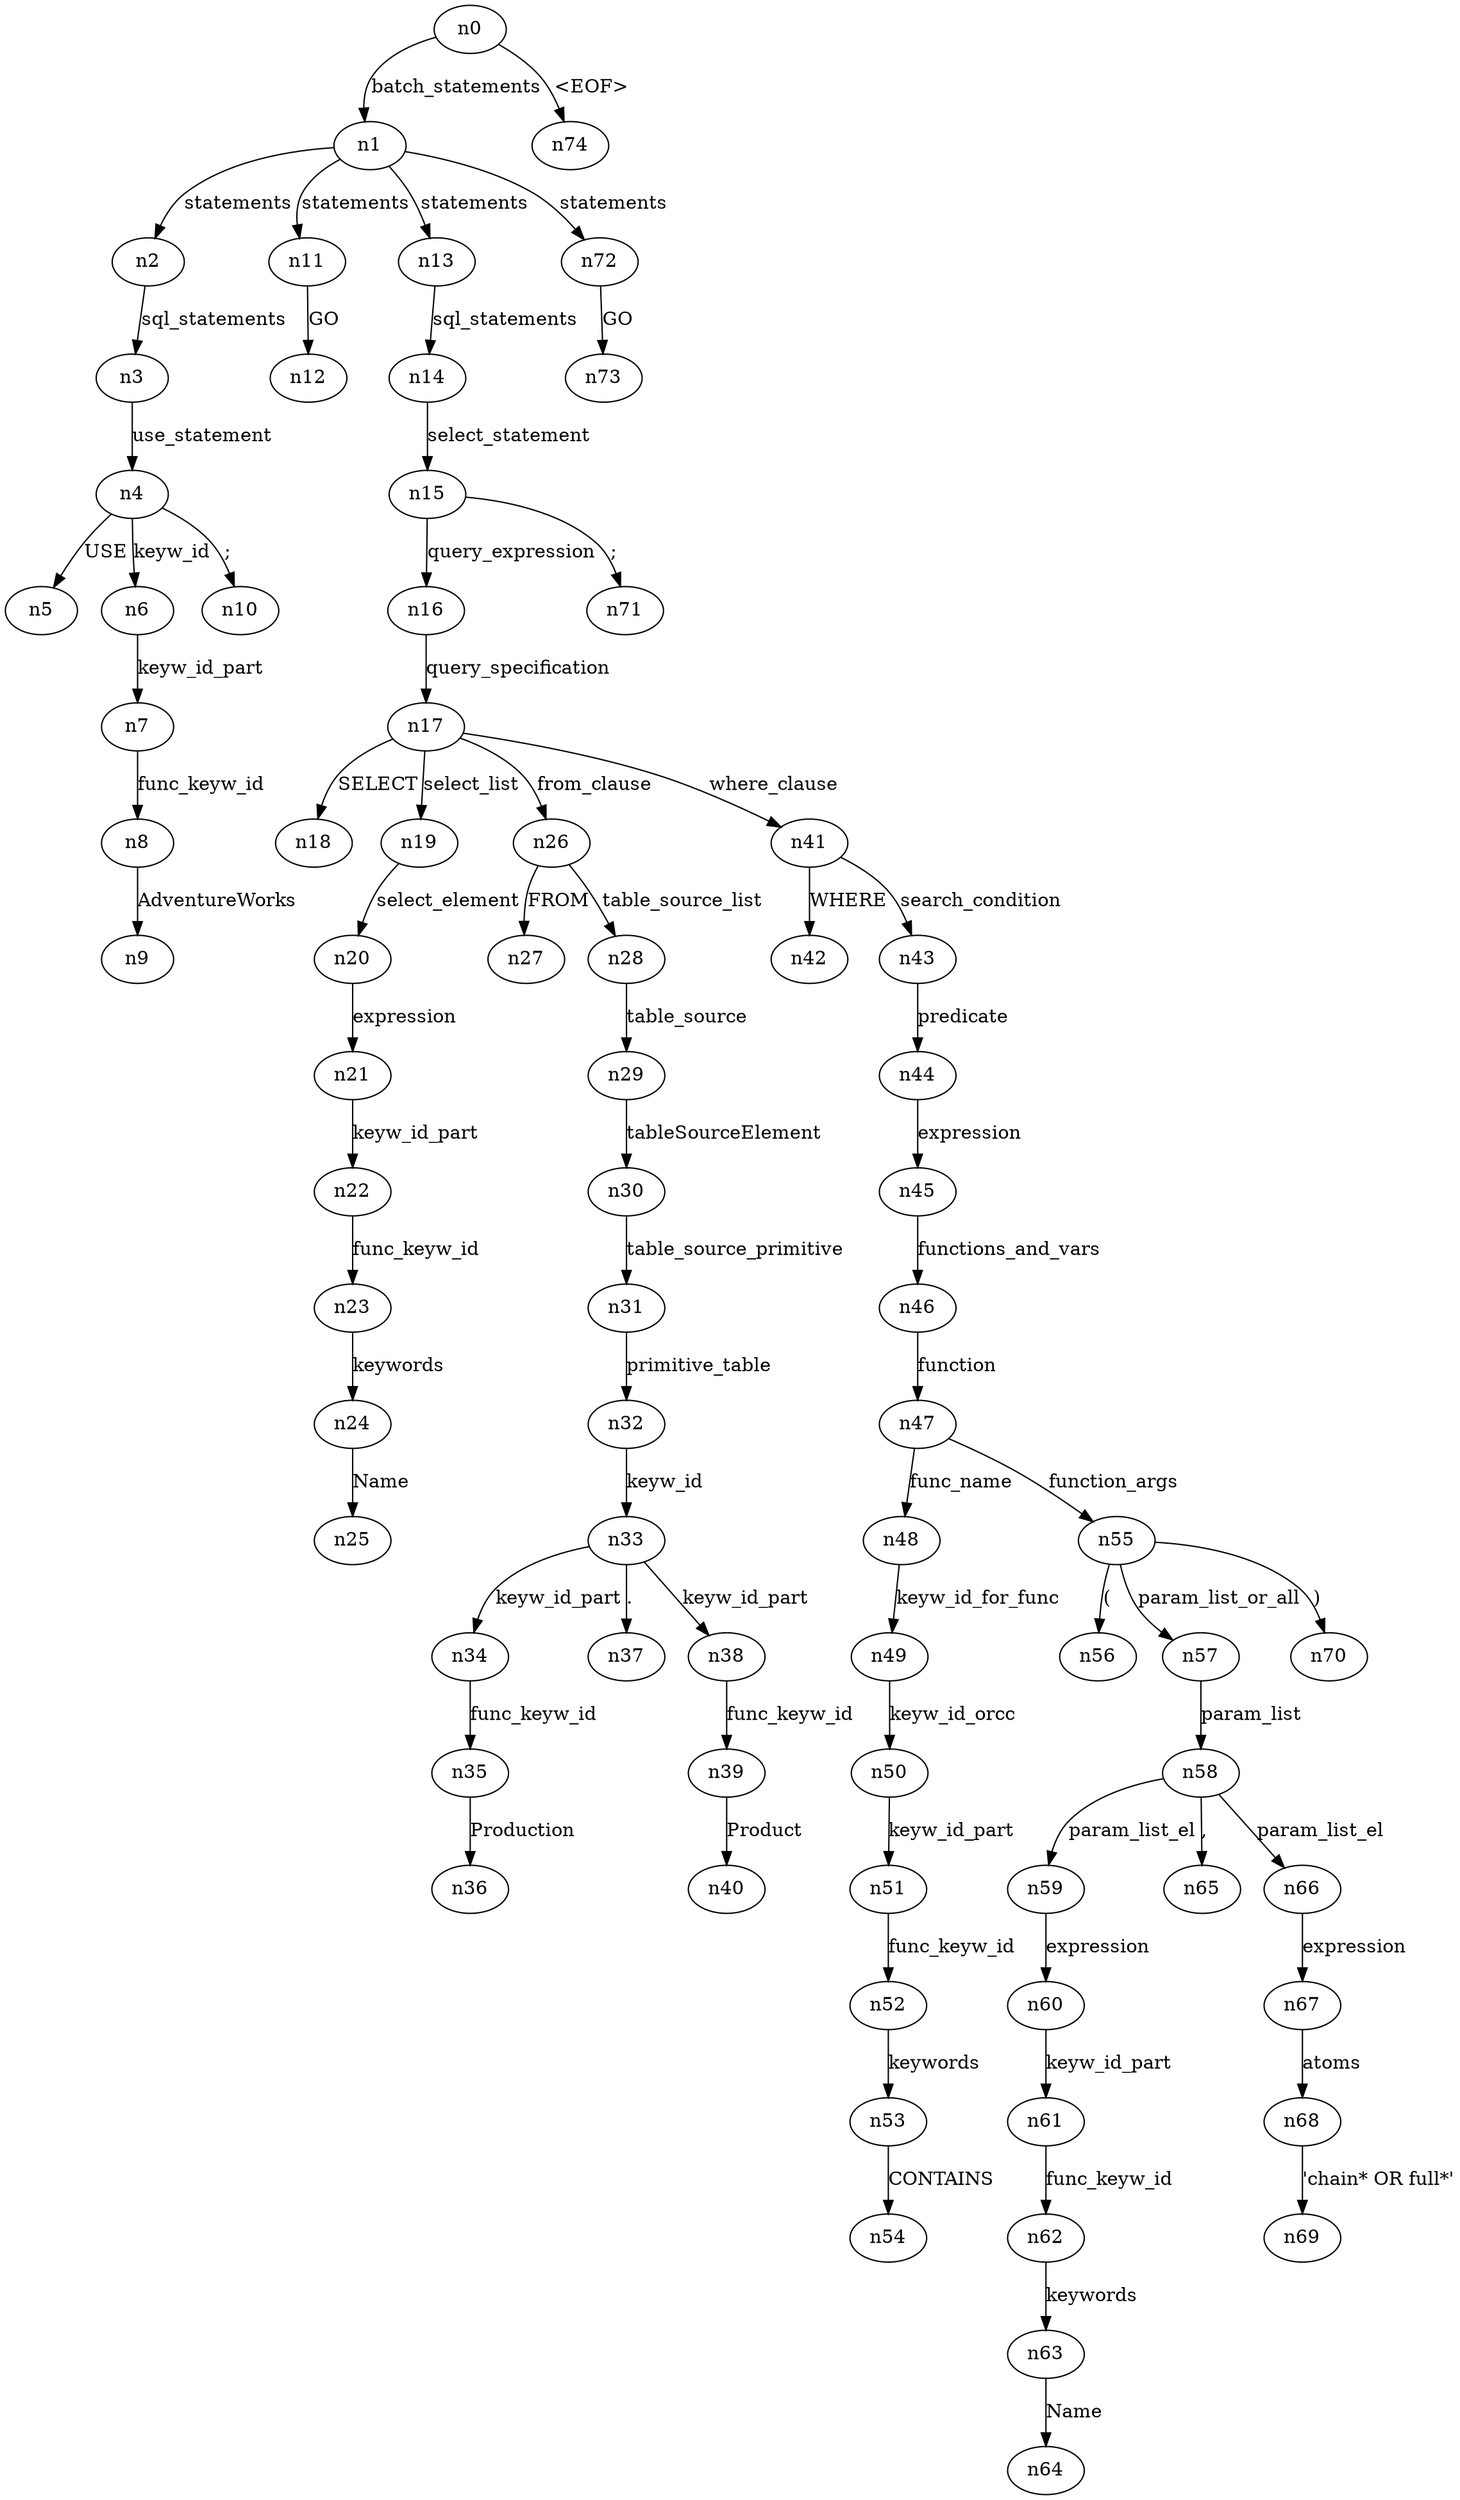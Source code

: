 digraph ParseTree {
  n0 -> n1 [label="batch_statements"];
  n1 -> n2 [label="statements"];
  n2 -> n3 [label="sql_statements"];
  n3 -> n4 [label="use_statement"];
  n4 -> n5 [label="USE"];
  n4 -> n6 [label="keyw_id"];
  n6 -> n7 [label="keyw_id_part"];
  n7 -> n8 [label="func_keyw_id"];
  n8 -> n9 [label="AdventureWorks"];
  n4 -> n10 [label=";"];
  n1 -> n11 [label="statements"];
  n11 -> n12 [label="GO"];
  n1 -> n13 [label="statements"];
  n13 -> n14 [label="sql_statements"];
  n14 -> n15 [label="select_statement"];
  n15 -> n16 [label="query_expression"];
  n16 -> n17 [label="query_specification"];
  n17 -> n18 [label="SELECT"];
  n17 -> n19 [label="select_list"];
  n19 -> n20 [label="select_element"];
  n20 -> n21 [label="expression"];
  n21 -> n22 [label="keyw_id_part"];
  n22 -> n23 [label="func_keyw_id"];
  n23 -> n24 [label="keywords"];
  n24 -> n25 [label="Name"];
  n17 -> n26 [label="from_clause"];
  n26 -> n27 [label="FROM"];
  n26 -> n28 [label="table_source_list"];
  n28 -> n29 [label="table_source"];
  n29 -> n30 [label="tableSourceElement"];
  n30 -> n31 [label="table_source_primitive"];
  n31 -> n32 [label="primitive_table"];
  n32 -> n33 [label="keyw_id"];
  n33 -> n34 [label="keyw_id_part"];
  n34 -> n35 [label="func_keyw_id"];
  n35 -> n36 [label="Production"];
  n33 -> n37 [label="."];
  n33 -> n38 [label="keyw_id_part"];
  n38 -> n39 [label="func_keyw_id"];
  n39 -> n40 [label="Product"];
  n17 -> n41 [label="where_clause"];
  n41 -> n42 [label="WHERE"];
  n41 -> n43 [label="search_condition"];
  n43 -> n44 [label="predicate"];
  n44 -> n45 [label="expression"];
  n45 -> n46 [label="functions_and_vars"];
  n46 -> n47 [label="function"];
  n47 -> n48 [label="func_name"];
  n48 -> n49 [label="keyw_id_for_func"];
  n49 -> n50 [label="keyw_id_orcc"];
  n50 -> n51 [label="keyw_id_part"];
  n51 -> n52 [label="func_keyw_id"];
  n52 -> n53 [label="keywords"];
  n53 -> n54 [label="CONTAINS"];
  n47 -> n55 [label="function_args"];
  n55 -> n56 [label="("];
  n55 -> n57 [label="param_list_or_all"];
  n57 -> n58 [label="param_list"];
  n58 -> n59 [label="param_list_el"];
  n59 -> n60 [label="expression"];
  n60 -> n61 [label="keyw_id_part"];
  n61 -> n62 [label="func_keyw_id"];
  n62 -> n63 [label="keywords"];
  n63 -> n64 [label="Name"];
  n58 -> n65 [label=","];
  n58 -> n66 [label="param_list_el"];
  n66 -> n67 [label="expression"];
  n67 -> n68 [label="atoms"];
  n68 -> n69 [label="'chain* OR full*'"];
  n55 -> n70 [label=")"];
  n15 -> n71 [label=";"];
  n1 -> n72 [label="statements"];
  n72 -> n73 [label="GO"];
  n0 -> n74 [label="<EOF>"];
}